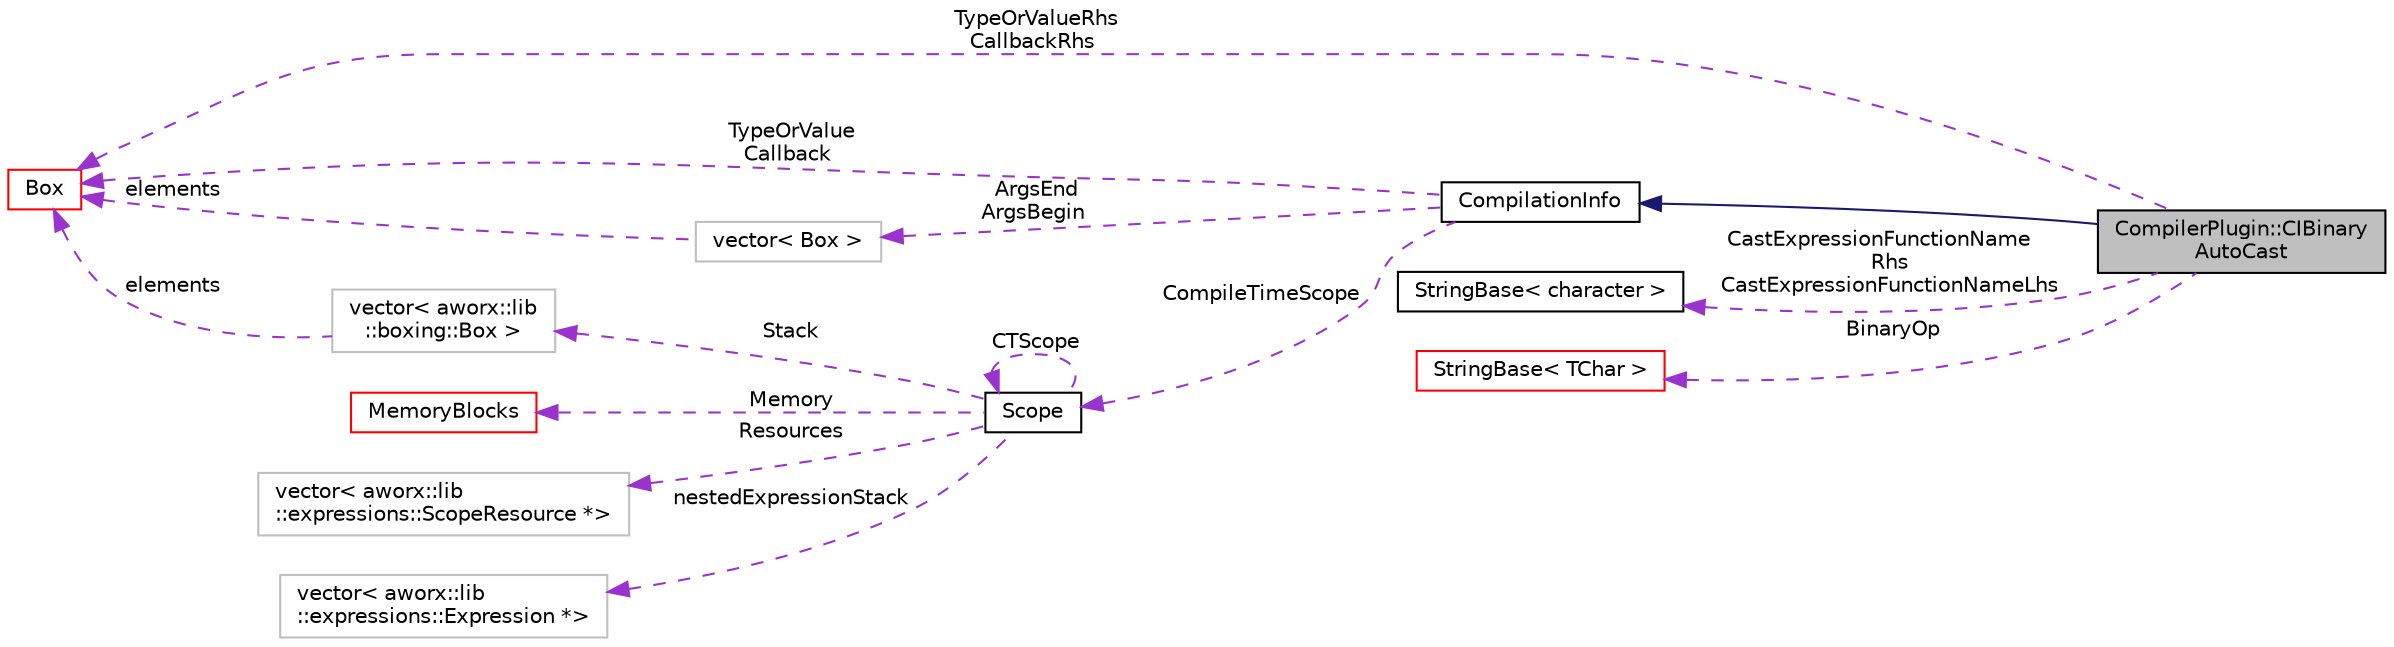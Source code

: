 digraph "CompilerPlugin::CIBinaryAutoCast"
{
  edge [fontname="Helvetica",fontsize="10",labelfontname="Helvetica",labelfontsize="10"];
  node [fontname="Helvetica",fontsize="10",shape=record];
  rankdir="LR";
  Node2 [label="CompilerPlugin::CIBinary\lAutoCast",height=0.2,width=0.4,color="black", fillcolor="grey75", style="filled", fontcolor="black"];
  Node3 -> Node2 [dir="back",color="midnightblue",fontsize="10",style="solid",fontname="Helvetica"];
  Node3 [label="CompilationInfo",height=0.2,width=0.4,color="black", fillcolor="white", style="filled",URL="$structaworx_1_1lib_1_1expressions_1_1CompilerPlugin_1_1CompilationInfo.html"];
  Node4 -> Node3 [dir="back",color="darkorchid3",fontsize="10",style="dashed",label=" ArgsEnd\nArgsBegin" ,fontname="Helvetica"];
  Node4 [label="vector\< Box \>",height=0.2,width=0.4,color="grey75", fillcolor="white", style="filled"];
  Node5 -> Node4 [dir="back",color="darkorchid3",fontsize="10",style="dashed",label=" elements" ,fontname="Helvetica"];
  Node5 [label="Box",height=0.2,width=0.4,color="red", fillcolor="white", style="filled",URL="$classaworx_1_1lib_1_1boxing_1_1Box.html"];
  Node8 -> Node3 [dir="back",color="darkorchid3",fontsize="10",style="dashed",label=" CompileTimeScope" ,fontname="Helvetica"];
  Node8 [label="Scope",height=0.2,width=0.4,color="black", fillcolor="white", style="filled",URL="$structaworx_1_1lib_1_1expressions_1_1Scope.html"];
  Node9 -> Node8 [dir="back",color="darkorchid3",fontsize="10",style="dashed",label=" Memory" ,fontname="Helvetica"];
  Node9 [label="MemoryBlocks",height=0.2,width=0.4,color="red", fillcolor="white", style="filled",URL="$classaworx_1_1lib_1_1util_1_1MemoryBlocks.html"];
  Node12 -> Node8 [dir="back",color="darkorchid3",fontsize="10",style="dashed",label=" Resources" ,fontname="Helvetica"];
  Node12 [label="vector\< aworx::lib\l::expressions::ScopeResource *\>",height=0.2,width=0.4,color="grey75", fillcolor="white", style="filled"];
  Node14 -> Node8 [dir="back",color="darkorchid3",fontsize="10",style="dashed",label=" nestedExpressionStack" ,fontname="Helvetica"];
  Node14 [label="vector\< aworx::lib\l::expressions::Expression *\>",height=0.2,width=0.4,color="grey75", fillcolor="white", style="filled"];
  Node8 -> Node8 [dir="back",color="darkorchid3",fontsize="10",style="dashed",label=" CTScope" ,fontname="Helvetica"];
  Node57 -> Node8 [dir="back",color="darkorchid3",fontsize="10",style="dashed",label=" Stack" ,fontname="Helvetica"];
  Node57 [label="vector\< aworx::lib\l::boxing::Box \>",height=0.2,width=0.4,color="grey75", fillcolor="white", style="filled"];
  Node5 -> Node57 [dir="back",color="darkorchid3",fontsize="10",style="dashed",label=" elements" ,fontname="Helvetica"];
  Node5 -> Node3 [dir="back",color="darkorchid3",fontsize="10",style="dashed",label=" TypeOrValue\nCallback" ,fontname="Helvetica"];
  Node35 -> Node2 [dir="back",color="darkorchid3",fontsize="10",style="dashed",label=" CastExpressionFunctionName\lRhs\nCastExpressionFunctionNameLhs" ,fontname="Helvetica"];
  Node35 [label="StringBase\< character \>",height=0.2,width=0.4,color="black", fillcolor="white", style="filled",URL="$classaworx_1_1lib_1_1strings_1_1StringBase.html"];
  Node5 -> Node2 [dir="back",color="darkorchid3",fontsize="10",style="dashed",label=" TypeOrValueRhs\nCallbackRhs" ,fontname="Helvetica"];
  Node46 -> Node2 [dir="back",color="darkorchid3",fontsize="10",style="dashed",label=" BinaryOp" ,fontname="Helvetica"];
  Node46 [label="StringBase\< TChar \>",height=0.2,width=0.4,color="red", fillcolor="white", style="filled",URL="$classaworx_1_1lib_1_1strings_1_1StringBase.html"];
}
